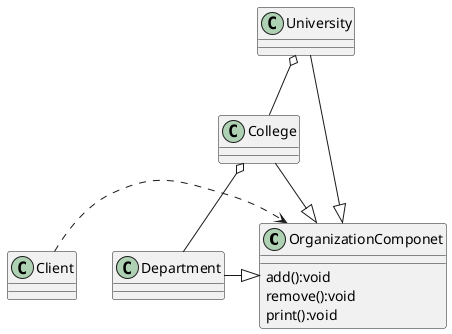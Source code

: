 @startuml

class OrganizationComponet{
add():void
remove():void
print():void
}

College-|>OrganizationComponet
Department-|>OrganizationComponet
University-|>OrganizationComponet
University o-- College
College o-- Department
Client.>OrganizationComponet
@enduml